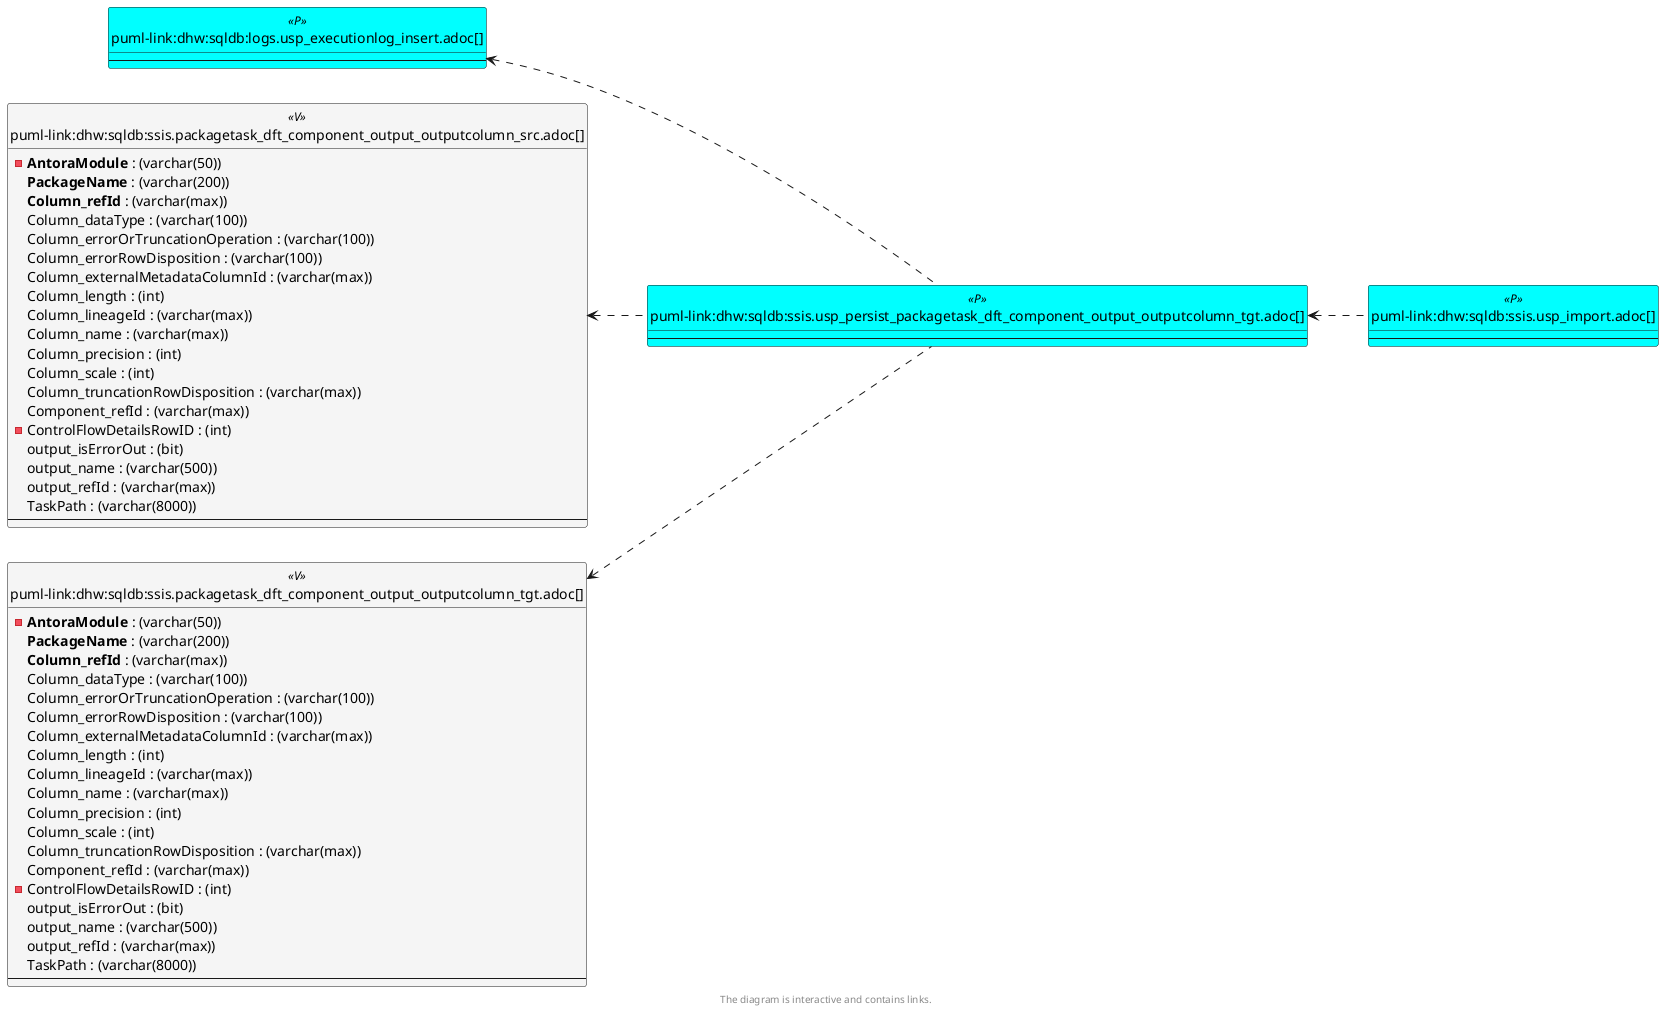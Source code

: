 @startuml
left to right direction
'top to bottom direction
hide circle
'avoide "." issues:
set namespaceSeparator none


skinparam class {
  BackgroundColor White
  BackgroundColor<<FN>> Yellow
  BackgroundColor<<FS>> Yellow
  BackgroundColor<<FT>> LightGray
  BackgroundColor<<IF>> Yellow
  BackgroundColor<<IS>> Yellow
  BackgroundColor<<P>> Aqua
  BackgroundColor<<PC>> Aqua
  BackgroundColor<<SN>> Yellow
  BackgroundColor<<SO>> SlateBlue
  BackgroundColor<<TF>> LightGray
  BackgroundColor<<TR>> Tomato
  BackgroundColor<<U>> White
  BackgroundColor<<V>> WhiteSmoke
  BackgroundColor<<X>> Aqua
  BackgroundColor<<external>> AliceBlue
}


entity "puml-link:dhw:sqldb:logs.usp_executionlog_insert.adoc[]" as logs.usp_ExecutionLog_insert << P >> {
  --
}

entity "puml-link:dhw:sqldb:ssis.packagetask_dft_component_output_outputcolumn_src.adoc[]" as ssis.PackageTask_Dft_Component_output_outputcolumn_src << V >> {
  - **AntoraModule** : (varchar(50))
  **PackageName** : (varchar(200))
  **Column_refId** : (varchar(max))
  Column_dataType : (varchar(100))
  Column_errorOrTruncationOperation : (varchar(100))
  Column_errorRowDisposition : (varchar(100))
  Column_externalMetadataColumnId : (varchar(max))
  Column_length : (int)
  Column_lineageId : (varchar(max))
  Column_name : (varchar(max))
  Column_precision : (int)
  Column_scale : (int)
  Column_truncationRowDisposition : (varchar(max))
  Component_refId : (varchar(max))
  - ControlFlowDetailsRowID : (int)
  output_isErrorOut : (bit)
  output_name : (varchar(500))
  output_refId : (varchar(max))
  TaskPath : (varchar(8000))
  --
}

entity "puml-link:dhw:sqldb:ssis.packagetask_dft_component_output_outputcolumn_tgt.adoc[]" as ssis.PackageTask_Dft_Component_output_outputColumn_tgt << V >> {
  - **AntoraModule** : (varchar(50))
  **PackageName** : (varchar(200))
  **Column_refId** : (varchar(max))
  Column_dataType : (varchar(100))
  Column_errorOrTruncationOperation : (varchar(100))
  Column_errorRowDisposition : (varchar(100))
  Column_externalMetadataColumnId : (varchar(max))
  Column_length : (int)
  Column_lineageId : (varchar(max))
  Column_name : (varchar(max))
  Column_precision : (int)
  Column_scale : (int)
  Column_truncationRowDisposition : (varchar(max))
  Component_refId : (varchar(max))
  - ControlFlowDetailsRowID : (int)
  output_isErrorOut : (bit)
  output_name : (varchar(500))
  output_refId : (varchar(max))
  TaskPath : (varchar(8000))
  --
}

entity "puml-link:dhw:sqldb:ssis.usp_import.adoc[]" as ssis.usp_import << P >> {
  --
}

entity "puml-link:dhw:sqldb:ssis.usp_persist_packagetask_dft_component_output_outputcolumn_tgt.adoc[]" as ssis.usp_PERSIST_PackageTask_Dft_Component_output_outputColumn_tgt << P >> {
  --
}

logs.usp_ExecutionLog_insert <.. ssis.usp_PERSIST_PackageTask_Dft_Component_output_outputColumn_tgt
ssis.PackageTask_Dft_Component_output_outputcolumn_src <.. ssis.usp_PERSIST_PackageTask_Dft_Component_output_outputColumn_tgt
ssis.PackageTask_Dft_Component_output_outputColumn_tgt <.. ssis.usp_PERSIST_PackageTask_Dft_Component_output_outputColumn_tgt
ssis.usp_PERSIST_PackageTask_Dft_Component_output_outputColumn_tgt <.. ssis.usp_import
footer The diagram is interactive and contains links.
@enduml

